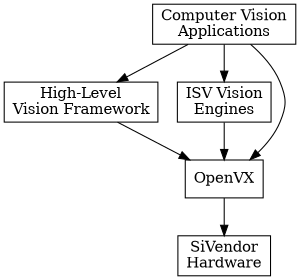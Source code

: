 
digraph overview {
    size=2;
    node [shape="box"];

    CV_APP [label="Computer Vision\nApplications"];
    CV_FW [label="High-Level\nVision Framework"];
    ISV_VE [label="ISV Vision\nEngines"];
    OPENVX [label="OpenVX" URL="http://www.khronos.org/openvx/"];
    HW_ACCEL [label="SiVendor\nHardware"];

    CV_APP -> CV_FW -> OPENVX -> HW_ACCEL;
    CV_APP -> OPENVX;
    CV_APP -> ISV_VE -> OPENVX;
}
